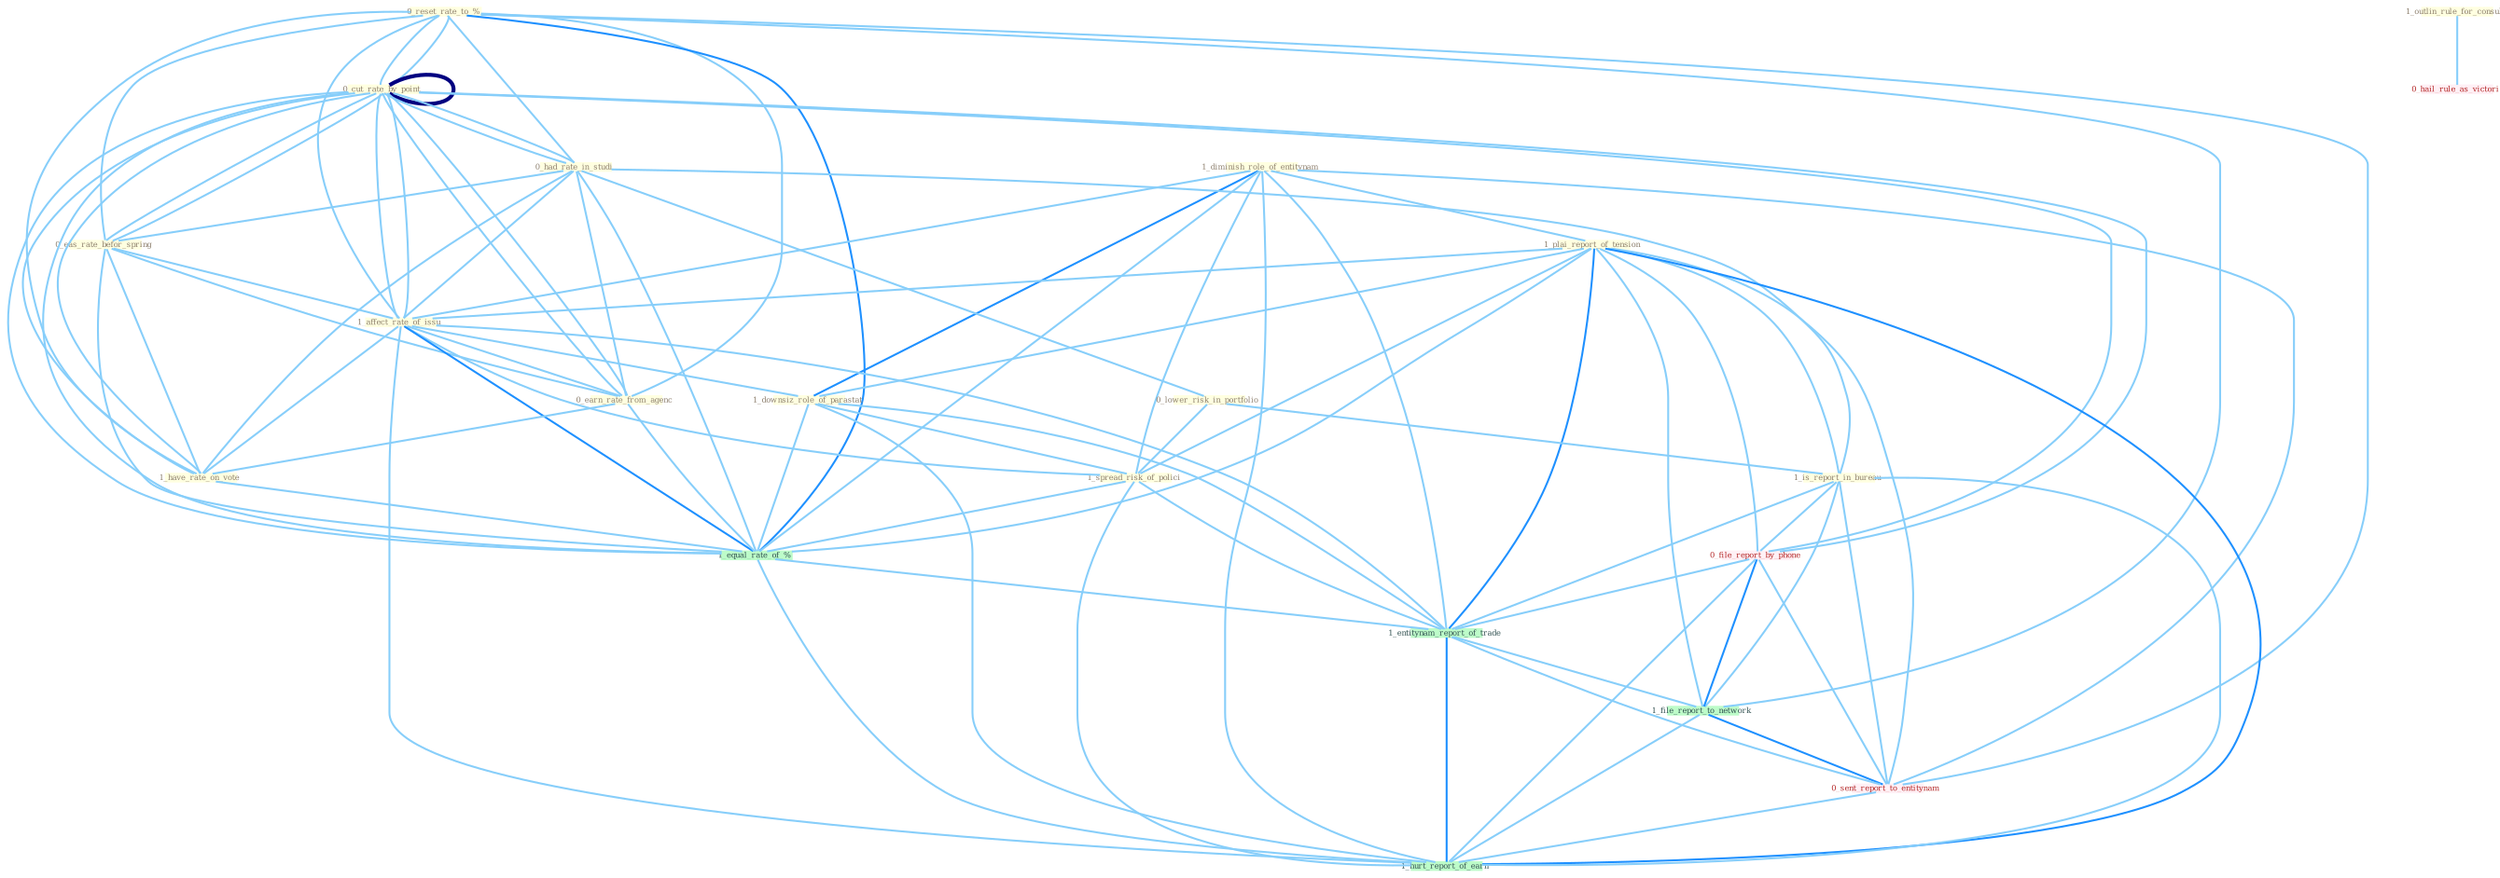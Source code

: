 Graph G{ 
    node
    [shape=polygon,style=filled,width=.5,height=.06,color="#BDFCC9",fixedsize=true,fontsize=4,
    fontcolor="#2f4f4f"];
    {node
    [color="#ffffe0", fontcolor="#8b7d6b"] "0_reset_rate_to_% " "1_diminish_role_of_entitynam " "0_cut_rate_by_point " "0_cut_rate_by_point " "0_had_rate_in_studi " "1_plai_report_of_tension " "0_eas_rate_befor_spring " "1_affect_rate_of_issu " "0_lower_risk_in_portfolio " "1_is_report_in_bureau " "1_downsiz_role_of_parastat " "1_spread_risk_of_polici " "1_outlin_rule_for_consult " "0_earn_rate_from_agenc " "1_have_rate_on_vote "}
{node [color="#fff0f5", fontcolor="#b22222"] "0_file_report_by_phone " "0_hail_rule_as_victori " "0_sent_report_to_entitynam "}
edge [color="#B0E2FF"];

	"0_reset_rate_to_% " -- "0_cut_rate_by_point " [w="1", color="#87cefa" ];
	"0_reset_rate_to_% " -- "0_cut_rate_by_point " [w="1", color="#87cefa" ];
	"0_reset_rate_to_% " -- "0_had_rate_in_studi " [w="1", color="#87cefa" ];
	"0_reset_rate_to_% " -- "0_eas_rate_befor_spring " [w="1", color="#87cefa" ];
	"0_reset_rate_to_% " -- "1_affect_rate_of_issu " [w="1", color="#87cefa" ];
	"0_reset_rate_to_% " -- "0_earn_rate_from_agenc " [w="1", color="#87cefa" ];
	"0_reset_rate_to_% " -- "1_have_rate_on_vote " [w="1", color="#87cefa" ];
	"0_reset_rate_to_% " -- "1_equal_rate_of_% " [w="2", color="#1e90ff" , len=0.8];
	"0_reset_rate_to_% " -- "1_file_report_to_network " [w="1", color="#87cefa" ];
	"0_reset_rate_to_% " -- "0_sent_report_to_entitynam " [w="1", color="#87cefa" ];
	"1_diminish_role_of_entitynam " -- "1_plai_report_of_tension " [w="1", color="#87cefa" ];
	"1_diminish_role_of_entitynam " -- "1_affect_rate_of_issu " [w="1", color="#87cefa" ];
	"1_diminish_role_of_entitynam " -- "1_downsiz_role_of_parastat " [w="2", color="#1e90ff" , len=0.8];
	"1_diminish_role_of_entitynam " -- "1_spread_risk_of_polici " [w="1", color="#87cefa" ];
	"1_diminish_role_of_entitynam " -- "1_equal_rate_of_% " [w="1", color="#87cefa" ];
	"1_diminish_role_of_entitynam " -- "1_entitynam_report_of_trade " [w="1", color="#87cefa" ];
	"1_diminish_role_of_entitynam " -- "0_sent_report_to_entitynam " [w="1", color="#87cefa" ];
	"1_diminish_role_of_entitynam " -- "1_hurt_report_of_earn " [w="1", color="#87cefa" ];
	"0_cut_rate_by_point " -- "0_cut_rate_by_point " [w="4", style=bold, color="#000080", len=0.4];
	"0_cut_rate_by_point " -- "0_had_rate_in_studi " [w="1", color="#87cefa" ];
	"0_cut_rate_by_point " -- "0_eas_rate_befor_spring " [w="1", color="#87cefa" ];
	"0_cut_rate_by_point " -- "1_affect_rate_of_issu " [w="1", color="#87cefa" ];
	"0_cut_rate_by_point " -- "0_earn_rate_from_agenc " [w="1", color="#87cefa" ];
	"0_cut_rate_by_point " -- "1_have_rate_on_vote " [w="1", color="#87cefa" ];
	"0_cut_rate_by_point " -- "0_file_report_by_phone " [w="1", color="#87cefa" ];
	"0_cut_rate_by_point " -- "1_equal_rate_of_% " [w="1", color="#87cefa" ];
	"0_cut_rate_by_point " -- "0_had_rate_in_studi " [w="1", color="#87cefa" ];
	"0_cut_rate_by_point " -- "0_eas_rate_befor_spring " [w="1", color="#87cefa" ];
	"0_cut_rate_by_point " -- "1_affect_rate_of_issu " [w="1", color="#87cefa" ];
	"0_cut_rate_by_point " -- "0_earn_rate_from_agenc " [w="1", color="#87cefa" ];
	"0_cut_rate_by_point " -- "1_have_rate_on_vote " [w="1", color="#87cefa" ];
	"0_cut_rate_by_point " -- "0_file_report_by_phone " [w="1", color="#87cefa" ];
	"0_cut_rate_by_point " -- "1_equal_rate_of_% " [w="1", color="#87cefa" ];
	"0_had_rate_in_studi " -- "0_eas_rate_befor_spring " [w="1", color="#87cefa" ];
	"0_had_rate_in_studi " -- "1_affect_rate_of_issu " [w="1", color="#87cefa" ];
	"0_had_rate_in_studi " -- "0_lower_risk_in_portfolio " [w="1", color="#87cefa" ];
	"0_had_rate_in_studi " -- "1_is_report_in_bureau " [w="1", color="#87cefa" ];
	"0_had_rate_in_studi " -- "0_earn_rate_from_agenc " [w="1", color="#87cefa" ];
	"0_had_rate_in_studi " -- "1_have_rate_on_vote " [w="1", color="#87cefa" ];
	"0_had_rate_in_studi " -- "1_equal_rate_of_% " [w="1", color="#87cefa" ];
	"1_plai_report_of_tension " -- "1_affect_rate_of_issu " [w="1", color="#87cefa" ];
	"1_plai_report_of_tension " -- "1_is_report_in_bureau " [w="1", color="#87cefa" ];
	"1_plai_report_of_tension " -- "1_downsiz_role_of_parastat " [w="1", color="#87cefa" ];
	"1_plai_report_of_tension " -- "1_spread_risk_of_polici " [w="1", color="#87cefa" ];
	"1_plai_report_of_tension " -- "0_file_report_by_phone " [w="1", color="#87cefa" ];
	"1_plai_report_of_tension " -- "1_equal_rate_of_% " [w="1", color="#87cefa" ];
	"1_plai_report_of_tension " -- "1_entitynam_report_of_trade " [w="2", color="#1e90ff" , len=0.8];
	"1_plai_report_of_tension " -- "1_file_report_to_network " [w="1", color="#87cefa" ];
	"1_plai_report_of_tension " -- "0_sent_report_to_entitynam " [w="1", color="#87cefa" ];
	"1_plai_report_of_tension " -- "1_hurt_report_of_earn " [w="2", color="#1e90ff" , len=0.8];
	"0_eas_rate_befor_spring " -- "1_affect_rate_of_issu " [w="1", color="#87cefa" ];
	"0_eas_rate_befor_spring " -- "0_earn_rate_from_agenc " [w="1", color="#87cefa" ];
	"0_eas_rate_befor_spring " -- "1_have_rate_on_vote " [w="1", color="#87cefa" ];
	"0_eas_rate_befor_spring " -- "1_equal_rate_of_% " [w="1", color="#87cefa" ];
	"1_affect_rate_of_issu " -- "1_downsiz_role_of_parastat " [w="1", color="#87cefa" ];
	"1_affect_rate_of_issu " -- "1_spread_risk_of_polici " [w="1", color="#87cefa" ];
	"1_affect_rate_of_issu " -- "0_earn_rate_from_agenc " [w="1", color="#87cefa" ];
	"1_affect_rate_of_issu " -- "1_have_rate_on_vote " [w="1", color="#87cefa" ];
	"1_affect_rate_of_issu " -- "1_equal_rate_of_% " [w="2", color="#1e90ff" , len=0.8];
	"1_affect_rate_of_issu " -- "1_entitynam_report_of_trade " [w="1", color="#87cefa" ];
	"1_affect_rate_of_issu " -- "1_hurt_report_of_earn " [w="1", color="#87cefa" ];
	"0_lower_risk_in_portfolio " -- "1_is_report_in_bureau " [w="1", color="#87cefa" ];
	"0_lower_risk_in_portfolio " -- "1_spread_risk_of_polici " [w="1", color="#87cefa" ];
	"1_is_report_in_bureau " -- "0_file_report_by_phone " [w="1", color="#87cefa" ];
	"1_is_report_in_bureau " -- "1_entitynam_report_of_trade " [w="1", color="#87cefa" ];
	"1_is_report_in_bureau " -- "1_file_report_to_network " [w="1", color="#87cefa" ];
	"1_is_report_in_bureau " -- "0_sent_report_to_entitynam " [w="1", color="#87cefa" ];
	"1_is_report_in_bureau " -- "1_hurt_report_of_earn " [w="1", color="#87cefa" ];
	"1_downsiz_role_of_parastat " -- "1_spread_risk_of_polici " [w="1", color="#87cefa" ];
	"1_downsiz_role_of_parastat " -- "1_equal_rate_of_% " [w="1", color="#87cefa" ];
	"1_downsiz_role_of_parastat " -- "1_entitynam_report_of_trade " [w="1", color="#87cefa" ];
	"1_downsiz_role_of_parastat " -- "1_hurt_report_of_earn " [w="1", color="#87cefa" ];
	"1_spread_risk_of_polici " -- "1_equal_rate_of_% " [w="1", color="#87cefa" ];
	"1_spread_risk_of_polici " -- "1_entitynam_report_of_trade " [w="1", color="#87cefa" ];
	"1_spread_risk_of_polici " -- "1_hurt_report_of_earn " [w="1", color="#87cefa" ];
	"1_outlin_rule_for_consult " -- "0_hail_rule_as_victori " [w="1", color="#87cefa" ];
	"0_earn_rate_from_agenc " -- "1_have_rate_on_vote " [w="1", color="#87cefa" ];
	"0_earn_rate_from_agenc " -- "1_equal_rate_of_% " [w="1", color="#87cefa" ];
	"1_have_rate_on_vote " -- "1_equal_rate_of_% " [w="1", color="#87cefa" ];
	"0_file_report_by_phone " -- "1_entitynam_report_of_trade " [w="1", color="#87cefa" ];
	"0_file_report_by_phone " -- "1_file_report_to_network " [w="2", color="#1e90ff" , len=0.8];
	"0_file_report_by_phone " -- "0_sent_report_to_entitynam " [w="1", color="#87cefa" ];
	"0_file_report_by_phone " -- "1_hurt_report_of_earn " [w="1", color="#87cefa" ];
	"1_equal_rate_of_% " -- "1_entitynam_report_of_trade " [w="1", color="#87cefa" ];
	"1_equal_rate_of_% " -- "1_hurt_report_of_earn " [w="1", color="#87cefa" ];
	"1_entitynam_report_of_trade " -- "1_file_report_to_network " [w="1", color="#87cefa" ];
	"1_entitynam_report_of_trade " -- "0_sent_report_to_entitynam " [w="1", color="#87cefa" ];
	"1_entitynam_report_of_trade " -- "1_hurt_report_of_earn " [w="2", color="#1e90ff" , len=0.8];
	"1_file_report_to_network " -- "0_sent_report_to_entitynam " [w="2", color="#1e90ff" , len=0.8];
	"1_file_report_to_network " -- "1_hurt_report_of_earn " [w="1", color="#87cefa" ];
	"0_sent_report_to_entitynam " -- "1_hurt_report_of_earn " [w="1", color="#87cefa" ];
}